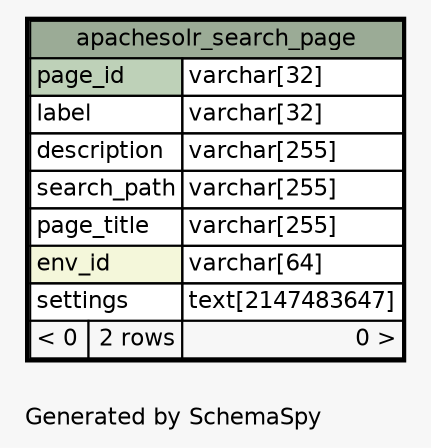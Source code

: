 // dot 2.30.1 on Mac OS X 10.8.3
// SchemaSpy rev 590
digraph "oneDegreeRelationshipsDiagram" {
  graph [
    rankdir="RL"
    bgcolor="#f7f7f7"
    label="\nGenerated by SchemaSpy"
    labeljust="l"
    nodesep="0.18"
    ranksep="0.46"
    fontname="Helvetica"
    fontsize="11"
  ];
  node [
    fontname="Helvetica"
    fontsize="11"
    shape="plaintext"
  ];
  edge [
    arrowsize="0.8"
  ];
  "apachesolr_search_page" [
    label=<
    <TABLE BORDER="2" CELLBORDER="1" CELLSPACING="0" BGCOLOR="#ffffff">
      <TR><TD COLSPAN="3" BGCOLOR="#9bab96" ALIGN="CENTER">apachesolr_search_page</TD></TR>
      <TR><TD PORT="page_id" COLSPAN="2" BGCOLOR="#bed1b8" ALIGN="LEFT">page_id</TD><TD PORT="page_id.type" ALIGN="LEFT">varchar[32]</TD></TR>
      <TR><TD PORT="label" COLSPAN="2" ALIGN="LEFT">label</TD><TD PORT="label.type" ALIGN="LEFT">varchar[32]</TD></TR>
      <TR><TD PORT="description" COLSPAN="2" ALIGN="LEFT">description</TD><TD PORT="description.type" ALIGN="LEFT">varchar[255]</TD></TR>
      <TR><TD PORT="search_path" COLSPAN="2" ALIGN="LEFT">search_path</TD><TD PORT="search_path.type" ALIGN="LEFT">varchar[255]</TD></TR>
      <TR><TD PORT="page_title" COLSPAN="2" ALIGN="LEFT">page_title</TD><TD PORT="page_title.type" ALIGN="LEFT">varchar[255]</TD></TR>
      <TR><TD PORT="env_id" COLSPAN="2" BGCOLOR="#f4f7da" ALIGN="LEFT">env_id</TD><TD PORT="env_id.type" ALIGN="LEFT">varchar[64]</TD></TR>
      <TR><TD PORT="settings" COLSPAN="2" ALIGN="LEFT">settings</TD><TD PORT="settings.type" ALIGN="LEFT">text[2147483647]</TD></TR>
      <TR><TD ALIGN="LEFT" BGCOLOR="#f7f7f7">&lt; 0</TD><TD ALIGN="RIGHT" BGCOLOR="#f7f7f7">2 rows</TD><TD ALIGN="RIGHT" BGCOLOR="#f7f7f7">0 &gt;</TD></TR>
    </TABLE>>
    URL="apachesolr_search_page.html"
    tooltip="apachesolr_search_page"
  ];
}
